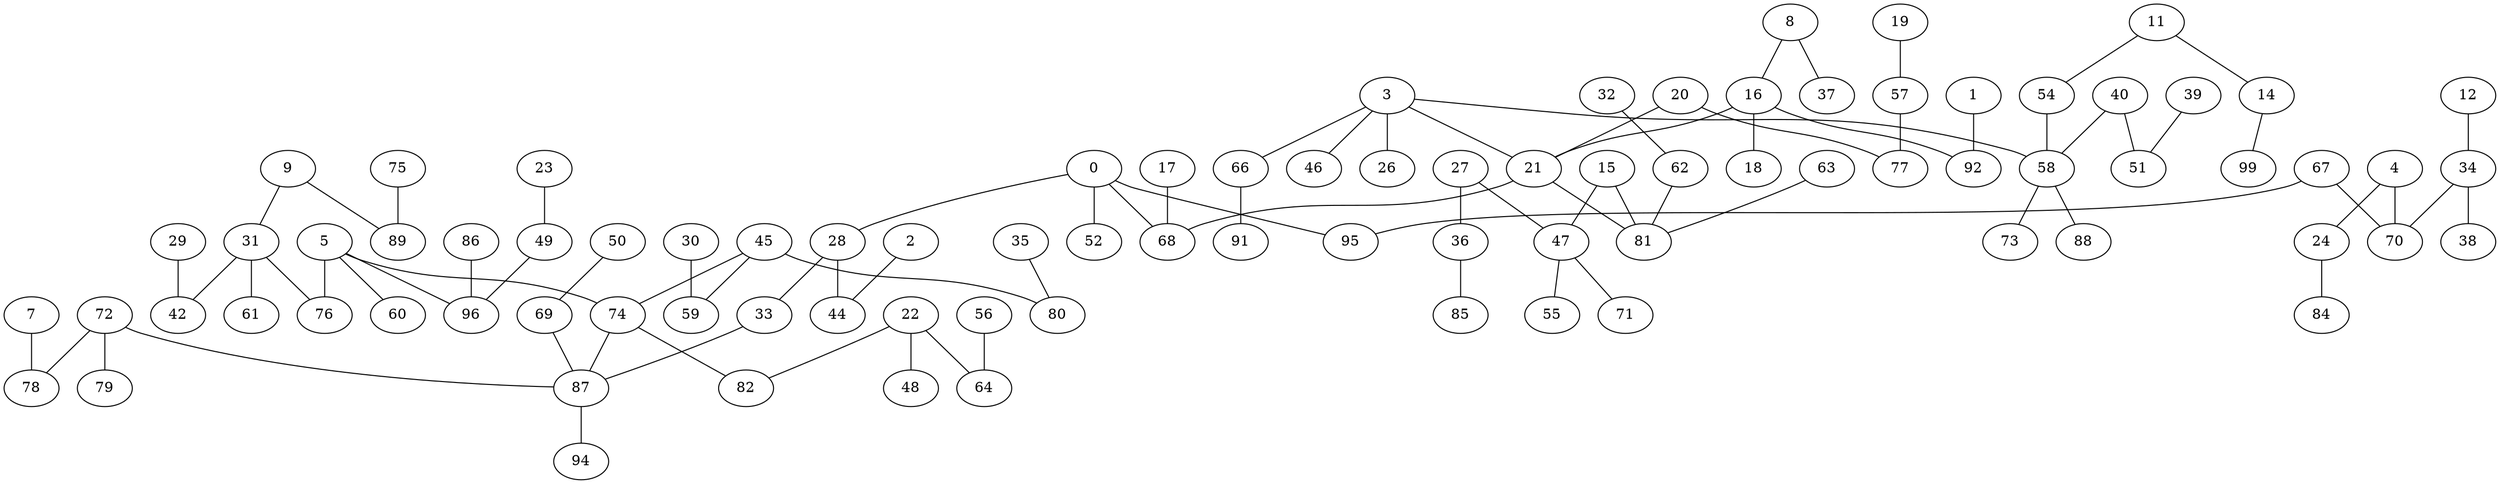 graph {
  0;
  1;
  2;
  3;
  4;
  5;
  7;
  8;
  9;
  11;
  12;
  14;
  15;
  16;
  17;
  18;
  19;
  20;
  21;
  22;
  23;
  24;
  26;
  27;
  28;
  29;
  30;
  31;
  32;
  33;
  34;
  35;
  36;
  37;
  38;
  39;
  40;
  42;
  44;
  45;
  46;
  47;
  48;
  49;
  50;
  51;
  52;
  54;
  55;
  56;
  57;
  58;
  59;
  60;
  61;
  62;
  63;
  64;
  66;
  67;
  68;
  69;
  70;
  71;
  72;
  73;
  74;
  75;
  76;
  77;
  78;
  79;
  80;
  81;
  82;
  84;
  85;
  86;
  87;
  88;
  89;
  91;
  92;
  94;
  95;
  96;
  99;
  0 -- 68;
  0 -- 52;
  0 -- 28;
  0 -- 95;
  1 -- 92;
  2 -- 44;
  3 -- 66;
  3 -- 21;
  3 -- 58;
  3 -- 26;
  3 -- 46;
  4 -- 70;
  4 -- 24;
  5 -- 96;
  5 -- 74;
  5 -- 60;
  5 -- 76;
  7 -- 78;
  8 -- 16;
  8 -- 37;
  9 -- 89;
  9 -- 31;
  11 -- 54;
  11 -- 14;
  12 -- 34;
  14 -- 99;
  15 -- 81;
  15 -- 47;
  16 -- 18;
  16 -- 21;
  16 -- 92;
  17 -- 68;
  19 -- 57;
  20 -- 21;
  20 -- 77;
  21 -- 81;
  21 -- 68;
  22 -- 48;
  22 -- 64;
  22 -- 82;
  23 -- 49;
  24 -- 84;
  27 -- 36;
  27 -- 47;
  28 -- 33;
  28 -- 44;
  29 -- 42;
  30 -- 59;
  31 -- 42;
  31 -- 76;
  31 -- 61;
  32 -- 62;
  33 -- 87;
  34 -- 70;
  34 -- 38;
  35 -- 80;
  36 -- 85;
  39 -- 51;
  40 -- 51;
  40 -- 58;
  45 -- 80;
  45 -- 74;
  45 -- 59;
  47 -- 55;
  47 -- 71;
  49 -- 96;
  50 -- 69;
  54 -- 58;
  56 -- 64;
  57 -- 77;
  58 -- 88;
  58 -- 73;
  62 -- 81;
  63 -- 81;
  66 -- 91;
  67 -- 70;
  67 -- 95;
  69 -- 87;
  72 -- 87;
  72 -- 78;
  72 -- 79;
  74 -- 82;
  74 -- 87;
  75 -- 89;
  86 -- 96;
  87 -- 94;
}